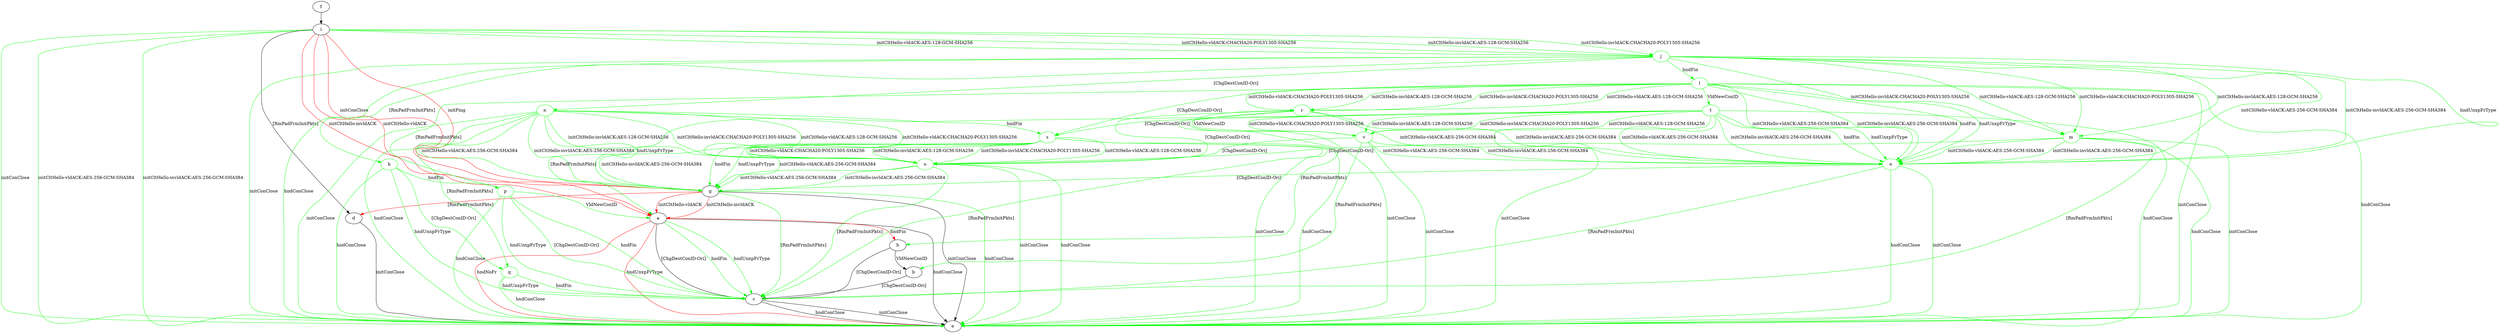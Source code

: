 digraph "" {
	a -> c	[key=0,
		label="[ChgDestConID-Ori] "];
	a -> c	[key=1,
		color=green,
		label="hndFin "];
	a -> c	[key=2,
		color=green,
		label="hndUnxpFrType "];
	a -> e	[key=0,
		label="hndConClose "];
	a -> e	[key=1,
		color=red,
		label="hndNoFr "];
	a -> e	[key=2,
		color=red,
		label="hndUnxpFrType "];
	a -> h	[key=0,
		color=red,
		label="hndFin "];
	b -> c	[key=0,
		label="[ChgDestConID-Ori] "];
	c -> e	[key=0,
		label="initConClose "];
	c -> e	[key=1,
		label="hndConClose "];
	d -> e	[key=0,
		label="initConClose "];
	f -> i	[key=0];
	g -> a	[key=0,
		color=red,
		label="initCltHello-vldACK "];
	g -> a	[key=1,
		color=red,
		label="initCltHello-invldACK "];
	g -> c	[key=0,
		color=green,
		label="[RmPadFrmInitPkts] "];
	g -> d	[key=0,
		color=red,
		label="[RmPadFrmInitPkts] "];
	g -> e	[key=0,
		label="initConClose "];
	g -> e	[key=1,
		color=green,
		label="hndConClose "];
	h -> b	[key=0,
		label="VldNewConID "];
	h -> c	[key=0,
		label="[ChgDestConID-Ori] "];
	i -> a	[key=0,
		color=red,
		label="initCltHello-vldACK "];
	i -> a	[key=1,
		color=red,
		label="initCltHello-invldACK "];
	i -> d	[key=0,
		label="[RmPadFrmInitPkts] "];
	i -> e	[key=0,
		color=green,
		label="initConClose "];
	i -> e	[key=1,
		color=green,
		label="initCltHello-vldACK:AES-256-GCM-SHA384 "];
	i -> e	[key=2,
		color=green,
		label="initCltHello-invldACK:AES-256-GCM-SHA384 "];
	i -> g	[key=0,
		color=red,
		label="initPing "];
	i -> g	[key=1,
		color=red,
		label="initConClose "];
	j	[color=green];
	i -> j	[key=0,
		color=green,
		label="initCltHello-vldACK:AES-128-GCM-SHA256 "];
	i -> j	[key=1,
		color=green,
		label="initCltHello-vldACK:CHACHA20-POLY1305-SHA256 "];
	i -> j	[key=2,
		color=green,
		label="initCltHello-invldACK:AES-128-GCM-SHA256 "];
	i -> j	[key=3,
		color=green,
		label="initCltHello-invldACK:CHACHA20-POLY1305-SHA256 "];
	j -> e	[key=0,
		color=green,
		label="initConClose "];
	j -> e	[key=1,
		color=green,
		label="hndConClose "];
	k	[color=green];
	j -> k	[key=0,
		color=green,
		label="[RmPadFrmInitPkts] "];
	l	[color=green];
	j -> l	[key=0,
		color=green,
		label="hndFin "];
	m	[color=green];
	j -> m	[key=0,
		color=green,
		label="initCltHello-vldACK:AES-128-GCM-SHA256 "];
	j -> m	[key=1,
		color=green,
		label="initCltHello-vldACK:CHACHA20-POLY1305-SHA256 "];
	j -> m	[key=2,
		color=green,
		label="initCltHello-invldACK:AES-128-GCM-SHA256 "];
	j -> m	[key=3,
		color=green,
		label="initCltHello-invldACK:CHACHA20-POLY1305-SHA256 "];
	n	[color=green];
	j -> n	[key=0,
		color=green,
		label="[ChgDestConID-Ori] "];
	o	[color=green];
	j -> o	[key=0,
		color=green,
		label="initCltHello-vldACK:AES-256-GCM-SHA384 "];
	j -> o	[key=1,
		color=green,
		label="initCltHello-invldACK:AES-256-GCM-SHA384 "];
	j -> o	[key=2,
		color=green,
		label="hndUnxpFrType "];
	k -> c	[key=0,
		color=green,
		label="hndUnxpFrType "];
	k -> e	[key=0,
		color=green,
		label="hndConClose "];
	p	[color=green];
	k -> p	[key=0,
		color=green,
		label="hndFin "];
	q	[color=green];
	k -> q	[key=0,
		color=green,
		label="[ChgDestConID-Ori] "];
	l -> e	[key=0,
		color=green,
		label="initConClose "];
	l -> e	[key=1,
		color=green,
		label="hndConClose "];
	l -> o	[key=0,
		color=green,
		label="initCltHello-vldACK:AES-256-GCM-SHA384 "];
	l -> o	[key=1,
		color=green,
		label="initCltHello-invldACK:AES-256-GCM-SHA384 "];
	l -> o	[key=2,
		color=green,
		label="hndFin "];
	l -> o	[key=3,
		color=green,
		label="hndUnxpFrType "];
	l -> p	[key=0,
		color=green,
		label="[RmPadFrmInitPkts] "];
	r	[color=green];
	l -> r	[key=0,
		color=green,
		label="initCltHello-vldACK:AES-128-GCM-SHA256 "];
	l -> r	[key=1,
		color=green,
		label="initCltHello-vldACK:CHACHA20-POLY1305-SHA256 "];
	l -> r	[key=2,
		color=green,
		label="initCltHello-invldACK:AES-128-GCM-SHA256 "];
	l -> r	[key=3,
		color=green,
		label="initCltHello-invldACK:CHACHA20-POLY1305-SHA256 "];
	s	[color=green];
	l -> s	[key=0,
		color=green,
		label="[ChgDestConID-Ori] "];
	t	[color=green];
	l -> t	[key=0,
		color=green,
		label="VldNewConID "];
	m -> c	[key=0,
		color=green,
		label="[RmPadFrmInitPkts] "];
	m -> e	[key=0,
		color=green,
		label="initConClose "];
	m -> e	[key=1,
		color=green,
		label="hndConClose "];
	m -> o	[key=0,
		color=green,
		label="initCltHello-vldACK:AES-256-GCM-SHA384 "];
	m -> o	[key=1,
		color=green,
		label="initCltHello-invldACK:AES-256-GCM-SHA384 "];
	u	[color=green];
	m -> u	[key=0,
		color=green,
		label="[ChgDestConID-Ori] "];
	n -> e	[key=0,
		color=green,
		label="initConClose "];
	n -> e	[key=1,
		color=green,
		label="hndConClose "];
	n -> g	[key=0,
		color=green,
		label="initCltHello-vldACK:AES-256-GCM-SHA384 "];
	n -> g	[key=1,
		color=green,
		label="initCltHello-invldACK:AES-256-GCM-SHA384 "];
	n -> g	[key=2,
		color=green,
		label="hndUnxpFrType "];
	n -> q	[key=0,
		color=green,
		label="[RmPadFrmInitPkts] "];
	n -> s	[key=0,
		color=green,
		label="hndFin "];
	n -> u	[key=0,
		color=green,
		label="initCltHello-vldACK:AES-128-GCM-SHA256 "];
	n -> u	[key=1,
		color=green,
		label="initCltHello-vldACK:CHACHA20-POLY1305-SHA256 "];
	n -> u	[key=2,
		color=green,
		label="initCltHello-invldACK:AES-128-GCM-SHA256 "];
	n -> u	[key=3,
		color=green,
		label="initCltHello-invldACK:CHACHA20-POLY1305-SHA256 "];
	o -> c	[key=0,
		color=green,
		label="[RmPadFrmInitPkts] "];
	o -> e	[key=0,
		color=green,
		label="initConClose "];
	o -> e	[key=1,
		color=green,
		label="hndConClose "];
	o -> g	[key=0,
		color=green,
		label="[ChgDestConID-Ori] "];
	p -> a	[key=0,
		color=green,
		label="VldNewConID "];
	p -> c	[key=0,
		color=green,
		label="hndFin "];
	p -> c	[key=1,
		color=green,
		label="hndUnxpFrType "];
	p -> c	[key=2,
		color=green,
		label="[ChgDestConID-Ori] "];
	p -> e	[key=0,
		color=green,
		label="hndConClose "];
	q -> c	[key=0,
		color=green,
		label="hndFin "];
	q -> c	[key=1,
		color=green,
		label="hndUnxpFrType "];
	q -> e	[key=0,
		color=green,
		label="hndConClose "];
	r -> e	[key=0,
		color=green,
		label="initConClose "];
	r -> h	[key=0,
		color=green,
		label="[RmPadFrmInitPkts] "];
	r -> o	[key=0,
		color=green,
		label="initCltHello-vldACK:AES-256-GCM-SHA384 "];
	r -> o	[key=1,
		color=green,
		label="initCltHello-invldACK:AES-256-GCM-SHA384 "];
	r -> u	[key=0,
		color=green,
		label="[ChgDestConID-Ori] "];
	v	[color=green];
	r -> v	[key=0,
		color=green,
		label="VldNewConID "];
	s -> c	[key=0,
		color=green,
		label="[RmPadFrmInitPkts] "];
	s -> e	[key=0,
		color=green,
		label="initConClose "];
	s -> e	[key=1,
		color=green,
		label="hndConClose "];
	s -> g	[key=0,
		color=green,
		label="initCltHello-vldACK:AES-256-GCM-SHA384 "];
	s -> g	[key=1,
		color=green,
		label="initCltHello-invldACK:AES-256-GCM-SHA384 "];
	s -> g	[key=2,
		color=green,
		label="hndFin "];
	s -> g	[key=3,
		color=green,
		label="hndUnxpFrType "];
	s -> u	[key=0,
		color=green,
		label="initCltHello-vldACK:AES-128-GCM-SHA256 "];
	s -> u	[key=1,
		color=green,
		label="initCltHello-vldACK:CHACHA20-POLY1305-SHA256 "];
	s -> u	[key=2,
		color=green,
		label="initCltHello-invldACK:AES-128-GCM-SHA256 "];
	s -> u	[key=3,
		color=green,
		label="initCltHello-invldACK:CHACHA20-POLY1305-SHA256 "];
	t -> a	[key=0,
		color=green,
		label="[RmPadFrmInitPkts] "];
	t -> e	[key=0,
		color=green,
		label="initConClose "];
	t -> e	[key=1,
		color=green,
		label="hndConClose "];
	t -> o	[key=0,
		color=green,
		label="initCltHello-vldACK:AES-256-GCM-SHA384 "];
	t -> o	[key=1,
		color=green,
		label="initCltHello-invldACK:AES-256-GCM-SHA384 "];
	t -> o	[key=2,
		color=green,
		label="hndFin "];
	t -> o	[key=3,
		color=green,
		label="hndUnxpFrType "];
	t -> s	[key=0,
		color=green,
		label="[ChgDestConID-Ori] "];
	t -> v	[key=0,
		color=green,
		label="initCltHello-vldACK:AES-128-GCM-SHA256 "];
	t -> v	[key=1,
		color=green,
		label="initCltHello-vldACK:CHACHA20-POLY1305-SHA256 "];
	t -> v	[key=2,
		color=green,
		label="initCltHello-invldACK:AES-128-GCM-SHA256 "];
	t -> v	[key=3,
		color=green,
		label="initCltHello-invldACK:CHACHA20-POLY1305-SHA256 "];
	u -> c	[key=0,
		color=green,
		label="[RmPadFrmInitPkts] "];
	u -> e	[key=0,
		color=green,
		label="initConClose "];
	u -> e	[key=1,
		color=green,
		label="hndConClose "];
	u -> g	[key=0,
		color=green,
		label="initCltHello-vldACK:AES-256-GCM-SHA384 "];
	u -> g	[key=1,
		color=green,
		label="initCltHello-invldACK:AES-256-GCM-SHA384 "];
	v -> b	[key=0,
		color=green,
		label="[RmPadFrmInitPkts] "];
	v -> e	[key=0,
		color=green,
		label="initConClose "];
	v -> o	[key=0,
		color=green,
		label="initCltHello-vldACK:AES-256-GCM-SHA384 "];
	v -> o	[key=1,
		color=green,
		label="initCltHello-invldACK:AES-256-GCM-SHA384 "];
	v -> u	[key=0,
		color=green,
		label="[ChgDestConID-Ori] "];
}
